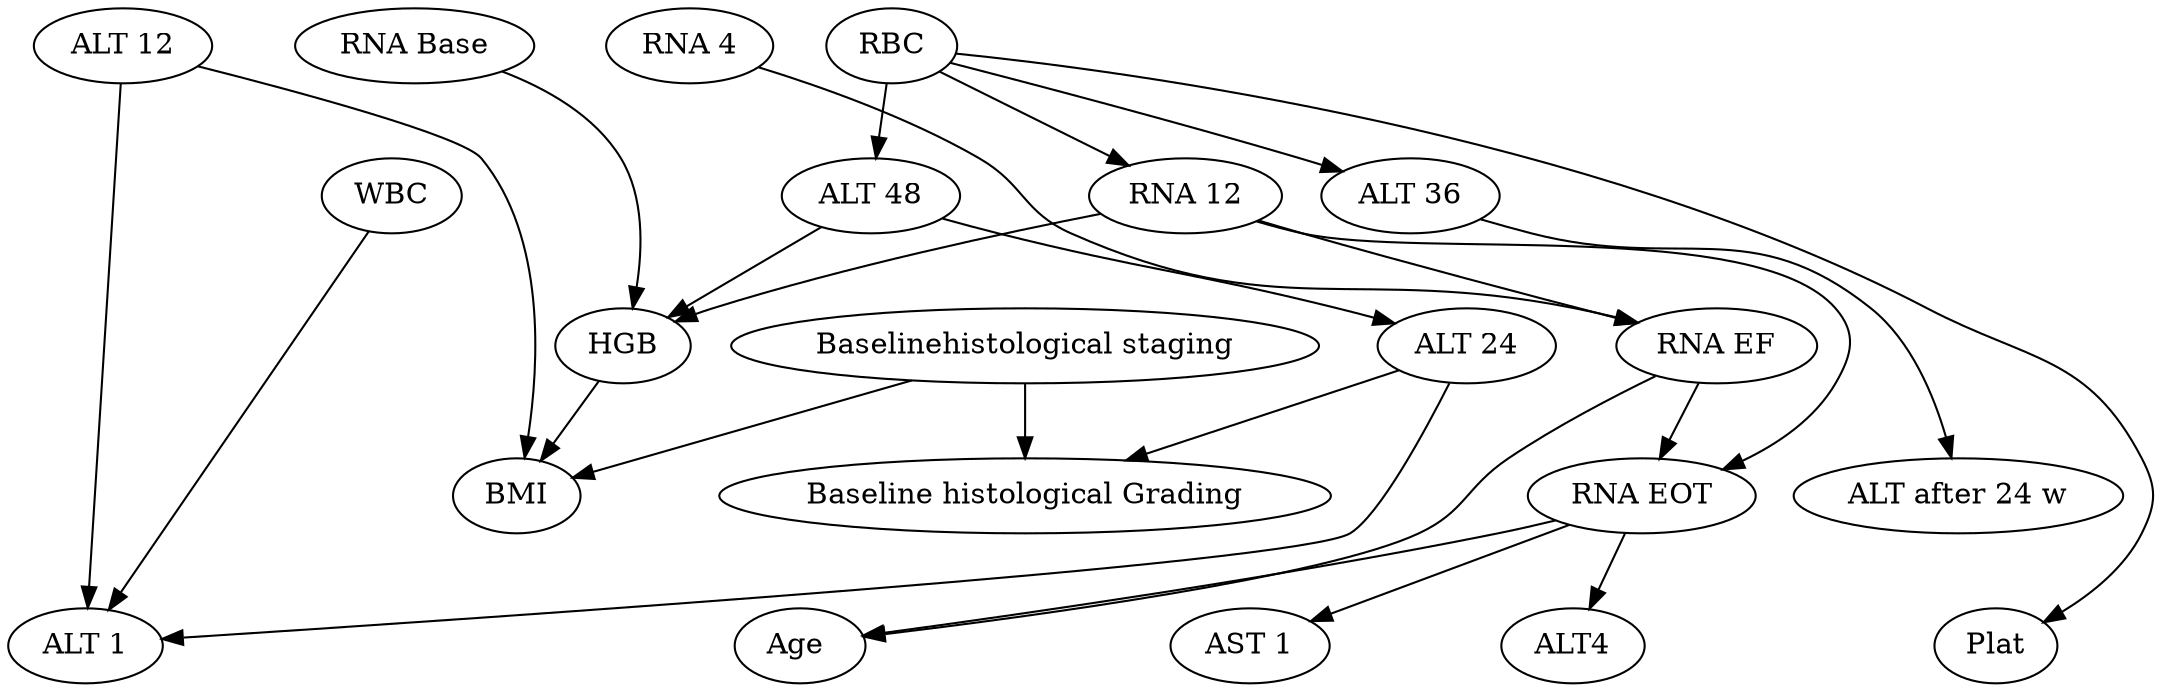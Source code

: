 strict digraph  {
"Baselinehistological staging";
"Baseline histological Grading";
"RNA EF";
"RNA EOT";
"RNA 12";
"RNA 4";
"ALT 36";
"ALT after 24 w";
"ALT 24";
"ALT 48";
ALT4;
"ALT 1";
"ALT 12";
"AST 1";
HGB;
"RNA Base";
RBC;
Plat;
WBC;
BMI;
"Age ";
"Baselinehistological staging" -> "Baseline histological Grading"  [weight="4.200613587286746e-05"];
"Baselinehistological staging" -> BMI  [weight="0.0"];
"RNA EF" -> "RNA EOT"  [weight="0.9675168719518219"];
"RNA EF" -> "Age "  [weight="0.9762217185306492"];
"RNA EOT" -> ALT4  [weight="0.9752151193466337"];
"RNA EOT" -> "AST 1"  [weight="0.9752462106905617"];
"RNA EOT" -> "Age "  [weight="0.9752338903919314"];
"RNA 12" -> "RNA EF"  [weight="0.973641004439464"];
"RNA 12" -> "RNA EOT"  [weight="0.9741324574828736"];
"RNA 12" -> HGB  [weight="0.9812882905871569"];
"RNA 4" -> "RNA EF"  [weight="0.9999999999999999"];
"ALT 36" -> "ALT after 24 w"  [weight="0.24912691475925408"];
"ALT 24" -> "Baseline histological Grading"  [weight="0.24854795254350476"];
"ALT 24" -> "ALT 1"  [weight="0.24848299418517544"];
"ALT 48" -> "ALT 24"  [weight="0.24821772654294794"];
"ALT 48" -> HGB  [weight="0.24857091065826808"];
"ALT 12" -> "ALT 1"  [weight="0.24803507151650767"];
"ALT 12" -> BMI  [weight="0.2479812440644486"];
HGB -> BMI  [weight="0.03341757282147016"];
"RNA Base" -> HGB  [weight="0.9981582582486864"];
RBC -> "RNA 12"  [weight="0.9964130802433259"];
RBC -> "ALT 48"  [weight="0.9964411226253543"];
RBC -> "ALT 36"  [weight="0.9964616766699378"];
RBC -> Plat  [weight="0.9965226713074539"];
WBC -> "ALT 1"  [weight="0.6129264770052364"];
}
